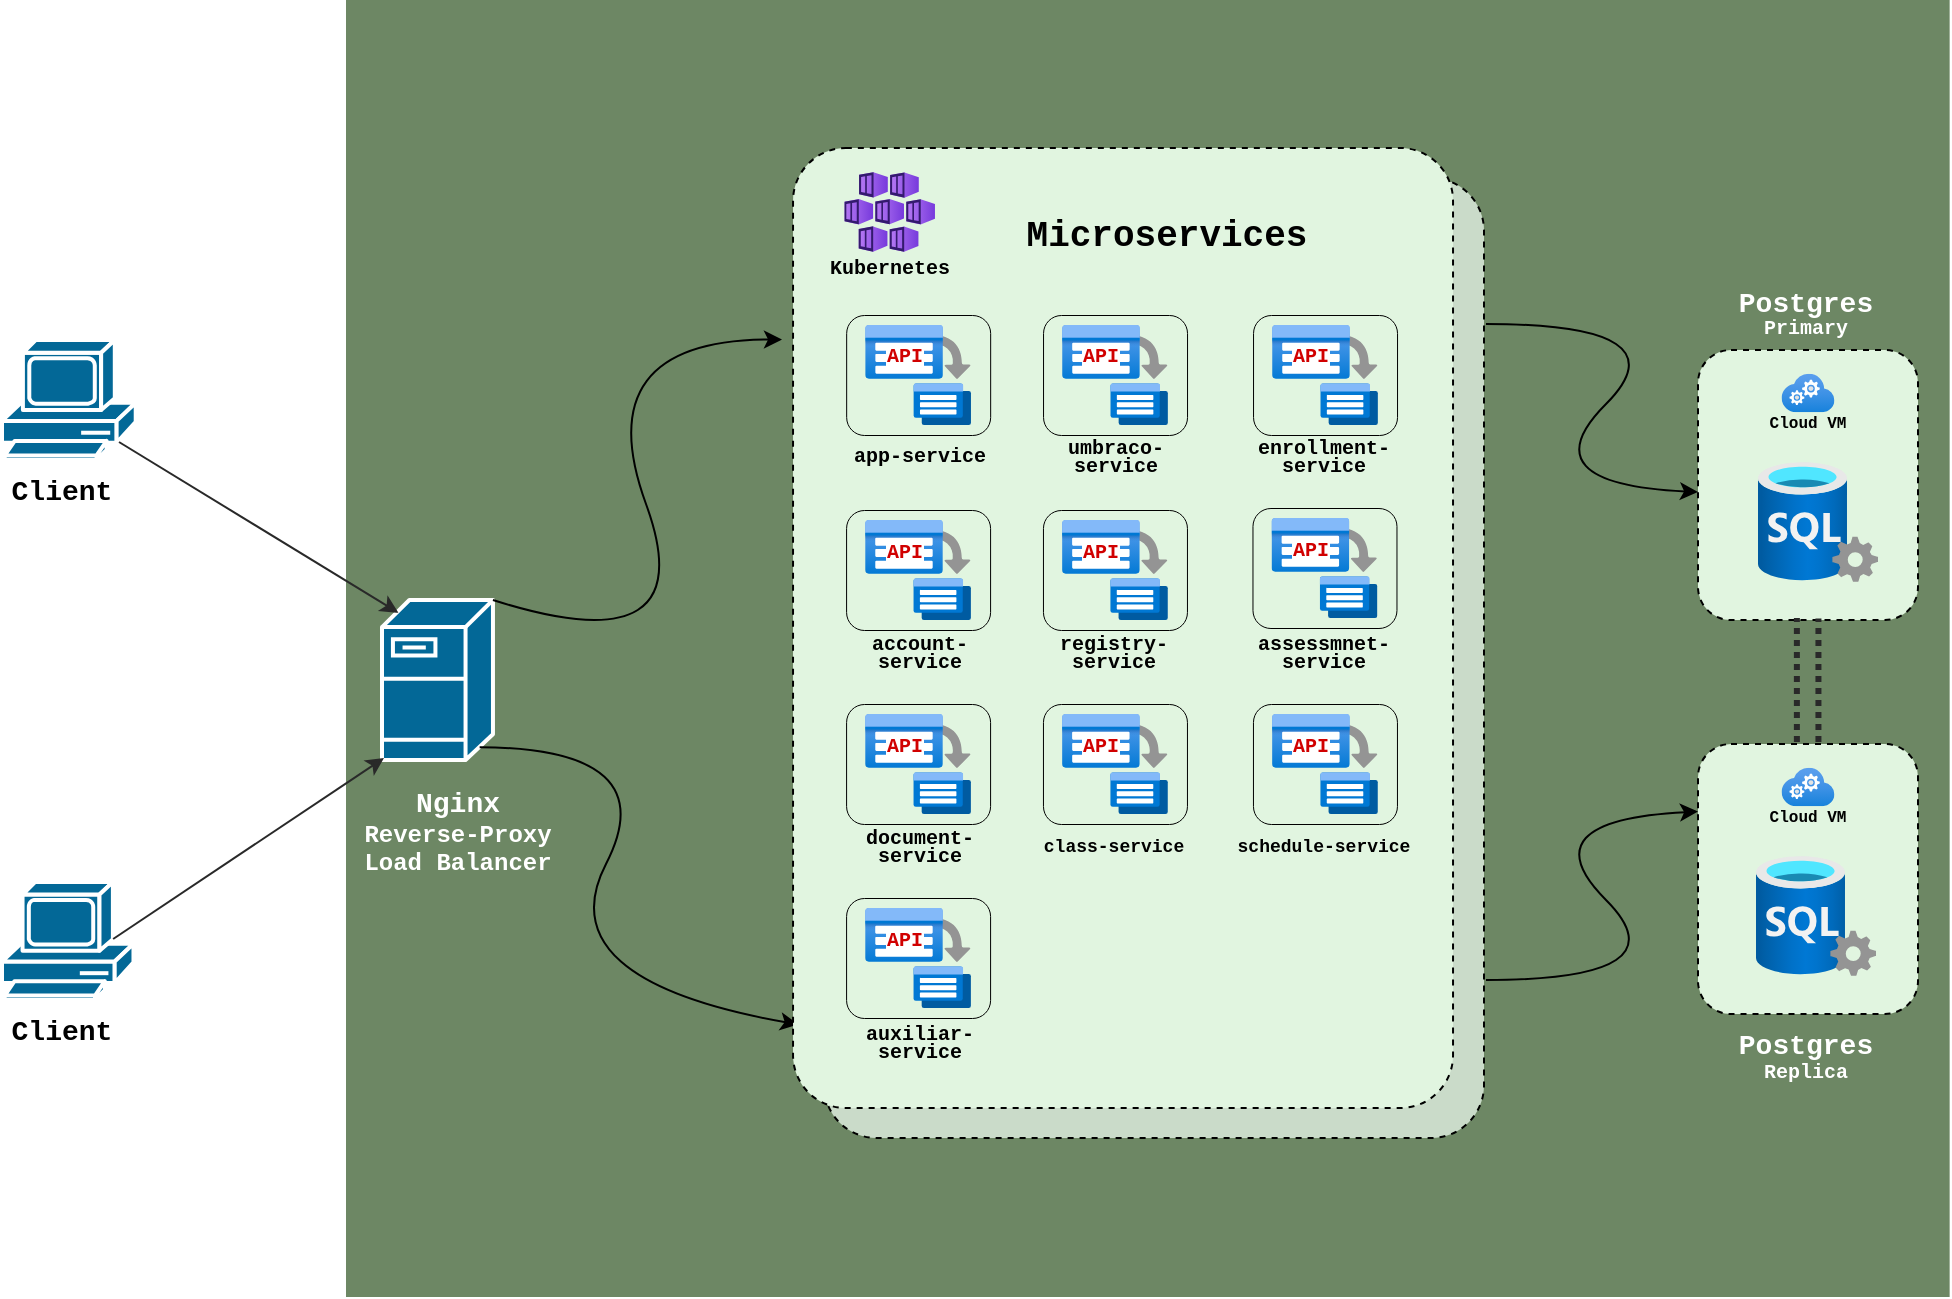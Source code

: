 <mxfile version="24.4.0" type="device">
  <diagram name="Página-1" id="uu4liwRTmOv0-NNaVy6D">
    <mxGraphModel dx="1167" dy="690" grid="1" gridSize="10" guides="1" tooltips="1" connect="1" arrows="1" fold="1" page="1" pageScale="1" pageWidth="1169" pageHeight="827" math="0" shadow="0">
      <root>
        <mxCell id="0" />
        <mxCell id="1" parent="0" />
        <mxCell id="TC8vUOvNlNkhOZIL6Emi-202" value="" style="rounded=0;whiteSpace=wrap;html=1;fillColor=#6d8764;strokeColor=none;fontColor=#ffffff;fontFamily=Courier New;" parent="1" vertex="1">
          <mxGeometry x="270" y="80" width="801.82" height="648.5" as="geometry" />
        </mxCell>
        <mxCell id="n4GQ4mgdJ19G4I2jcScU-217" value="" style="rounded=1;whiteSpace=wrap;html=1;strokeWidth=1;strokeColor=#000000;fillColor=#CADBC9;dashed=1;arcSize=8;fontFamily=Courier New;" parent="1" vertex="1">
          <mxGeometry x="509" y="169" width="330" height="480" as="geometry" />
        </mxCell>
        <mxCell id="TC8vUOvNlNkhOZIL6Emi-3" value="" style="shape=mxgraph.cisco.computers_and_peripherals.pc;sketch=0;html=1;pointerEvents=1;dashed=0;fillColor=#036897;strokeColor=#ffffff;strokeWidth=2;verticalLabelPosition=bottom;verticalAlign=top;align=center;outlineConnect=0;fontFamily=Courier New;" parent="1" vertex="1">
          <mxGeometry x="98" y="250" width="66.86" height="60" as="geometry" />
        </mxCell>
        <mxCell id="TC8vUOvNlNkhOZIL6Emi-4" value="" style="shape=mxgraph.cisco.computers_and_peripherals.pc;sketch=0;html=1;pointerEvents=1;dashed=0;fillColor=#036897;strokeColor=#ffffff;strokeWidth=2;verticalLabelPosition=bottom;verticalAlign=top;align=center;outlineConnect=0;fontFamily=Courier New;" parent="1" vertex="1">
          <mxGeometry x="98" y="521" width="65.74" height="59" as="geometry" />
        </mxCell>
        <mxCell id="TC8vUOvNlNkhOZIL6Emi-5" value="" style="shape=mxgraph.cisco.servers.fileserver;sketch=0;html=1;pointerEvents=1;dashed=0;fillColor=#036897;strokeColor=#ffffff;strokeWidth=2;verticalLabelPosition=bottom;verticalAlign=top;align=center;outlineConnect=0;fontFamily=Courier New;" parent="1" vertex="1">
          <mxGeometry x="288" y="380" width="55.48" height="80" as="geometry" />
        </mxCell>
        <mxCell id="TC8vUOvNlNkhOZIL6Emi-89" value="" style="endArrow=classic;html=1;rounded=0;exitX=0.86;exitY=0.85;exitDx=0;exitDy=0;exitPerimeter=0;entryX=0.13;entryY=0.08;entryDx=0;entryDy=0;entryPerimeter=0;strokeColor=#292929;fontFamily=Courier New;" parent="1" edge="1">
          <mxGeometry width="50" height="50" relative="1" as="geometry">
            <mxPoint x="156.5" y="301" as="sourcePoint" />
            <mxPoint x="296.212" y="386.4" as="targetPoint" />
          </mxGeometry>
        </mxCell>
        <mxCell id="TC8vUOvNlNkhOZIL6Emi-91" value="" style="endArrow=classic;html=1;rounded=0;exitX=0.83;exitY=0.5;exitDx=0;exitDy=0;exitPerimeter=0;strokeColor=#292929;entryX=0;entryY=1;entryDx=0;entryDy=0;entryPerimeter=0;fontFamily=Courier New;" parent="1" edge="1">
          <mxGeometry width="50" height="50" relative="1" as="geometry">
            <mxPoint x="153.564" y="549.5" as="sourcePoint" />
            <mxPoint x="289" y="459" as="targetPoint" />
          </mxGeometry>
        </mxCell>
        <mxCell id="TC8vUOvNlNkhOZIL6Emi-123" value="" style="group;fontFamily=Courier New;" parent="1" vertex="1" connectable="0">
          <mxGeometry x="946" y="255" width="110" height="147.5" as="geometry" />
        </mxCell>
        <mxCell id="TC8vUOvNlNkhOZIL6Emi-106" value="" style="rounded=1;whiteSpace=wrap;html=1;strokeWidth=1;strokeColor=#000000;fillColor=#E1F5E0;dashed=1;fontFamily=Courier New;" parent="TC8vUOvNlNkhOZIL6Emi-123" vertex="1">
          <mxGeometry width="110" height="135" as="geometry" />
        </mxCell>
        <mxCell id="TC8vUOvNlNkhOZIL6Emi-10" value="" style="image;aspect=fixed;html=1;points=[];align=center;fontSize=12;image=img/lib/azure2/databases/SQL_Server.svg;fontFamily=Courier New;" parent="TC8vUOvNlNkhOZIL6Emi-123" vertex="1">
          <mxGeometry x="30" y="56" width="60" height="60" as="geometry" />
        </mxCell>
        <mxCell id="TC8vUOvNlNkhOZIL6Emi-119" value="" style="image;aspect=fixed;html=1;points=[];align=center;fontSize=12;image=img/lib/azure2/compute/Cloud_Services_Classic.svg;fontFamily=Courier New;" parent="TC8vUOvNlNkhOZIL6Emi-123" vertex="1">
          <mxGeometry x="41.73" y="11.92" width="26.54" height="19.17" as="geometry" />
        </mxCell>
        <mxCell id="TC8vUOvNlNkhOZIL6Emi-120" value="&lt;font size=&quot;1&quot; style=&quot;&quot;&gt;&lt;b style=&quot;font-size: 8px;&quot;&gt;Cloud VM&lt;/b&gt;&lt;/font&gt;" style="text;html=1;align=center;verticalAlign=middle;whiteSpace=wrap;rounded=0;spacing=0;labelBorderColor=none;labelBackgroundColor=none;fontFamily=Courier New;" parent="TC8vUOvNlNkhOZIL6Emi-123" vertex="1">
          <mxGeometry x="28" y="32" width="54" height="7.97" as="geometry" />
        </mxCell>
        <mxCell id="TC8vUOvNlNkhOZIL6Emi-124" value="" style="group;fontFamily=Courier New;" parent="1" vertex="1" connectable="0">
          <mxGeometry x="946" y="452" width="110" height="135" as="geometry" />
        </mxCell>
        <mxCell id="TC8vUOvNlNkhOZIL6Emi-125" value="" style="rounded=1;whiteSpace=wrap;html=1;strokeWidth=1;strokeColor=#000000;fillColor=#E1F5E0;dashed=1;fontFamily=Courier New;" parent="TC8vUOvNlNkhOZIL6Emi-124" vertex="1">
          <mxGeometry width="110" height="135" as="geometry" />
        </mxCell>
        <mxCell id="TC8vUOvNlNkhOZIL6Emi-126" value="" style="image;aspect=fixed;html=1;points=[];align=center;fontSize=12;image=img/lib/azure2/databases/SQL_Server.svg;fontFamily=Courier New;" parent="TC8vUOvNlNkhOZIL6Emi-124" vertex="1">
          <mxGeometry x="29" y="56" width="60" height="60" as="geometry" />
        </mxCell>
        <mxCell id="TC8vUOvNlNkhOZIL6Emi-127" value="" style="image;aspect=fixed;html=1;points=[];align=center;fontSize=12;image=img/lib/azure2/compute/Cloud_Services_Classic.svg;fontFamily=Courier New;" parent="TC8vUOvNlNkhOZIL6Emi-124" vertex="1">
          <mxGeometry x="41.73" y="11.92" width="26.54" height="19.17" as="geometry" />
        </mxCell>
        <mxCell id="TC8vUOvNlNkhOZIL6Emi-206" value="&lt;font style=&quot;font-size: 14px;&quot;&gt;&lt;b style=&quot;font-size: 14px;&quot;&gt;Client&lt;/b&gt;&lt;/font&gt;" style="text;html=1;align=center;verticalAlign=middle;whiteSpace=wrap;rounded=0;spacing=0;labelBorderColor=none;labelBackgroundColor=none;fontSize=14;fontFamily=Courier New;" parent="1" vertex="1">
          <mxGeometry x="98.0" y="310" width="60" height="31.5" as="geometry" />
        </mxCell>
        <mxCell id="TC8vUOvNlNkhOZIL6Emi-207" value="&lt;font style=&quot;font-size: 14px;&quot;&gt;&lt;b style=&quot;font-size: 14px;&quot;&gt;Client&lt;/b&gt;&lt;/font&gt;" style="text;html=1;align=center;verticalAlign=middle;whiteSpace=wrap;rounded=0;spacing=0;labelBorderColor=none;labelBackgroundColor=none;fontSize=14;fontFamily=Courier New;" parent="1" vertex="1">
          <mxGeometry x="98.0" y="580" width="60" height="31.5" as="geometry" />
        </mxCell>
        <mxCell id="TC8vUOvNlNkhOZIL6Emi-208" value="&lt;font color=&quot;#ffffff&quot; style=&quot;font-size: 14px;&quot;&gt;&lt;b style=&quot;font-size: 14px;&quot;&gt;Nginx&lt;/b&gt;&lt;/font&gt;&lt;div style=&quot;font-size: 12px;&quot;&gt;&lt;font color=&quot;#ffffff&quot; style=&quot;font-size: 12px;&quot;&gt;&lt;b style=&quot;&quot;&gt;Reverse-Proxy&lt;/b&gt;&lt;/font&gt;&lt;/div&gt;&lt;div style=&quot;font-size: 12px;&quot;&gt;&lt;font color=&quot;#ffffff&quot; style=&quot;font-size: 12px;&quot;&gt;&lt;b style=&quot;&quot;&gt;Load Balancer&lt;/b&gt;&lt;/font&gt;&lt;/div&gt;" style="text;html=1;align=center;verticalAlign=middle;whiteSpace=wrap;rounded=0;spacing=5;labelBorderColor=none;labelBackgroundColor=none;fontSize=14;fontFamily=Courier New;" parent="1" vertex="1">
          <mxGeometry x="270" y="452" width="112" height="87.67" as="geometry" />
        </mxCell>
        <mxCell id="TC8vUOvNlNkhOZIL6Emi-218" value="" style="endArrow=none;dashed=1;html=1;dashPattern=1 1;strokeWidth=3;rounded=0;entryX=0.5;entryY=1;entryDx=0;entryDy=0;exitX=0.5;exitY=0;exitDx=0;exitDy=0;strokeColor=#292929;fontFamily=Courier New;" parent="1" edge="1">
          <mxGeometry width="50" height="50" relative="1" as="geometry">
            <mxPoint x="995.44" y="451" as="sourcePoint" />
            <mxPoint x="995.44" y="389" as="targetPoint" />
          </mxGeometry>
        </mxCell>
        <mxCell id="TC8vUOvNlNkhOZIL6Emi-219" value="" style="endArrow=none;dashed=1;html=1;dashPattern=1 1;strokeWidth=3;rounded=0;entryX=0.598;entryY=1.002;entryDx=0;entryDy=0;exitX=0.598;exitY=0;exitDx=0;exitDy=0;strokeColor=#292929;entryPerimeter=0;exitPerimeter=0;fontFamily=Courier New;" parent="1" edge="1">
          <mxGeometry width="50" height="50" relative="1" as="geometry">
            <mxPoint x="1006.22" y="451" as="sourcePoint" />
            <mxPoint x="1006.22" y="389.27" as="targetPoint" />
          </mxGeometry>
        </mxCell>
        <mxCell id="TC8vUOvNlNkhOZIL6Emi-234" value="&lt;font size=&quot;1&quot; style=&quot;&quot;&gt;&lt;b style=&quot;font-size: 8px;&quot;&gt;Cloud VM&lt;/b&gt;&lt;/font&gt;" style="text;html=1;align=center;verticalAlign=middle;whiteSpace=wrap;rounded=0;spacing=0;labelBorderColor=none;labelBackgroundColor=none;fontFamily=Courier New;" parent="1" vertex="1">
          <mxGeometry x="974" y="483.86" width="54" height="7.97" as="geometry" />
        </mxCell>
        <mxCell id="n4GQ4mgdJ19G4I2jcScU-282" value="" style="curved=1;endArrow=classic;html=1;rounded=0;exitX=1;exitY=0;exitDx=0;exitDy=0;exitPerimeter=0;entryX=0;entryY=0.25;entryDx=0;entryDy=0;fontFamily=Courier New;" parent="1" source="TC8vUOvNlNkhOZIL6Emi-5" target="TC8vUOvNlNkhOZIL6Emi-184" edge="1">
          <mxGeometry width="50" height="50" relative="1" as="geometry">
            <mxPoint x="400" y="414" as="sourcePoint" />
            <mxPoint x="450" y="364" as="targetPoint" />
            <Array as="points">
              <mxPoint x="450" y="414" />
              <mxPoint x="390" y="250" />
            </Array>
          </mxGeometry>
        </mxCell>
        <mxCell id="n4GQ4mgdJ19G4I2jcScU-283" value="" style="curved=1;endArrow=classic;html=1;rounded=0;exitX=0.88;exitY=0.92;exitDx=0;exitDy=0;exitPerimeter=0;fontFamily=Courier New;entryX=0.008;entryY=0.913;entryDx=0;entryDy=0;entryPerimeter=0;" parent="1" source="TC8vUOvNlNkhOZIL6Emi-5" edge="1" target="TC8vUOvNlNkhOZIL6Emi-179">
          <mxGeometry width="50" height="50" relative="1" as="geometry">
            <mxPoint x="380" y="483.86" as="sourcePoint" />
            <mxPoint x="490" y="590" as="targetPoint" />
            <Array as="points">
              <mxPoint x="430" y="454" />
              <mxPoint x="370" y="570" />
            </Array>
          </mxGeometry>
        </mxCell>
        <mxCell id="n4GQ4mgdJ19G4I2jcScU-284" value="" style="curved=1;endArrow=classic;html=1;rounded=0;entryX=0;entryY=0.25;entryDx=0;entryDy=0;fontFamily=Courier New;" parent="1" target="TC8vUOvNlNkhOZIL6Emi-125" edge="1">
          <mxGeometry width="50" height="50" relative="1" as="geometry">
            <mxPoint x="840" y="570" as="sourcePoint" />
            <mxPoint x="910" y="384" as="targetPoint" />
            <Array as="points">
              <mxPoint x="940" y="570" />
              <mxPoint x="860" y="490" />
            </Array>
          </mxGeometry>
        </mxCell>
        <mxCell id="n4GQ4mgdJ19G4I2jcScU-285" value="" style="curved=1;endArrow=classic;html=1;rounded=0;entryX=0;entryY=0.25;entryDx=0;entryDy=0;fontFamily=Courier New;" parent="1" edge="1">
          <mxGeometry width="50" height="50" relative="1" as="geometry">
            <mxPoint x="840" y="242.0" as="sourcePoint" />
            <mxPoint x="946" y="326.0" as="targetPoint" />
            <Array as="points">
              <mxPoint x="940" y="242" />
              <mxPoint x="860" y="322.0" />
            </Array>
          </mxGeometry>
        </mxCell>
        <mxCell id="yYmwtWT3821vcqYw6sua-1" value="&lt;font color=&quot;#ffffff&quot;&gt;&lt;b&gt;Postgres&lt;/b&gt;&lt;/font&gt;&lt;div style=&quot;line-height: 40%;&quot;&gt;&lt;font size=&quot;1&quot; color=&quot;#ffffff&quot;&gt;&lt;b style=&quot;&quot;&gt;Primary&lt;/b&gt;&lt;/font&gt;&lt;/div&gt;" style="text;html=1;align=center;verticalAlign=middle;whiteSpace=wrap;rounded=0;spacing=5;labelBorderColor=none;labelBackgroundColor=none;fontSize=14;fontFamily=Courier New;" vertex="1" parent="1">
          <mxGeometry x="944" y="214.33" width="112" height="40.67" as="geometry" />
        </mxCell>
        <mxCell id="yYmwtWT3821vcqYw6sua-2" value="&lt;font color=&quot;#ffffff&quot;&gt;&lt;b&gt;Postgres&lt;/b&gt;&lt;/font&gt;&lt;div style=&quot;line-height: 50%;&quot;&gt;&lt;font size=&quot;1&quot; color=&quot;#ffffff&quot;&gt;&lt;b style=&quot;&quot;&gt;Replica&lt;/b&gt;&lt;/font&gt;&lt;/div&gt;" style="text;html=1;align=center;verticalAlign=middle;whiteSpace=wrap;rounded=0;spacing=5;labelBorderColor=none;labelBackgroundColor=none;fontSize=14;fontFamily=Courier New;" vertex="1" parent="1">
          <mxGeometry x="944" y="587" width="112" height="40.67" as="geometry" />
        </mxCell>
        <mxCell id="yYmwtWT3821vcqYw6sua-19" value="" style="group" vertex="1" connectable="0" parent="1">
          <mxGeometry x="488" y="154" width="335.52" height="480" as="geometry" />
        </mxCell>
        <mxCell id="TC8vUOvNlNkhOZIL6Emi-184" value="&lt;font size=&quot;1&quot;&gt;&lt;b&gt;&amp;nbsp;&lt;/b&gt;&lt;/font&gt;" style="text;html=1;align=center;verticalAlign=middle;whiteSpace=wrap;rounded=0;spacing=0;labelBorderColor=none;labelBackgroundColor=none;fontFamily=Courier New;" parent="yYmwtWT3821vcqYw6sua-19" vertex="1">
          <mxGeometry y="92" width="55.35" height="15" as="geometry" />
        </mxCell>
        <mxCell id="TC8vUOvNlNkhOZIL6Emi-179" value="" style="rounded=1;whiteSpace=wrap;html=1;strokeWidth=1;strokeColor=#000000;fillColor=#E1F5E0;dashed=1;arcSize=8;fontFamily=Courier New;fontSize=10;" parent="yYmwtWT3821vcqYw6sua-19" vertex="1">
          <mxGeometry x="5.52" width="330" height="480" as="geometry" />
        </mxCell>
        <mxCell id="TC8vUOvNlNkhOZIL6Emi-200" value="&lt;font style=&quot;font-size: 18px;&quot;&gt;&lt;b style=&quot;font-size: 18px;&quot;&gt;Microservices&lt;/b&gt;&lt;/font&gt;" style="text;html=1;align=center;verticalAlign=middle;whiteSpace=wrap;rounded=0;spacing=0;labelBorderColor=none;labelBackgroundColor=none;fontSize=18;fontFamily=Courier New;" parent="yYmwtWT3821vcqYw6sua-19" vertex="1">
          <mxGeometry x="113.65" y="28.5" width="156.87" height="31.5" as="geometry" />
        </mxCell>
        <mxCell id="n4GQ4mgdJ19G4I2jcScU-75" value="" style="group;fontFamily=Courier New;fontSize=9;fontStyle=1" parent="yYmwtWT3821vcqYw6sua-19" vertex="1" connectable="0">
          <mxGeometry x="28.52" y="380" width="80" height="78" as="geometry" />
        </mxCell>
        <mxCell id="yYmwtWT3821vcqYw6sua-18" value="" style="group" vertex="1" connectable="0" parent="n4GQ4mgdJ19G4I2jcScU-75">
          <mxGeometry width="80" height="78" as="geometry" />
        </mxCell>
        <mxCell id="n4GQ4mgdJ19G4I2jcScU-76" value="" style="group;fontFamily=Courier New;fontSize=10;" parent="yYmwtWT3821vcqYw6sua-18" vertex="1" connectable="0">
          <mxGeometry x="12.96" width="62.56" height="55" as="geometry" />
        </mxCell>
        <mxCell id="n4GQ4mgdJ19G4I2jcScU-77" value="" style="image;aspect=fixed;html=1;points=[];align=center;fontSize=10;image=img/lib/azure2/containers/Batch_Accounts.svg;fontFamily=Courier New;" parent="n4GQ4mgdJ19G4I2jcScU-76" vertex="1">
          <mxGeometry width="53.125" height="50" as="geometry" />
        </mxCell>
        <mxCell id="n4GQ4mgdJ19G4I2jcScU-78" value="&lt;font style=&quot;font-size: 10px;&quot; color=&quot;#d10000&quot;&gt;&lt;b style=&quot;font-size: 10px; background-color: rgb(255, 255, 255);&quot;&gt;API&lt;/b&gt;&lt;/font&gt;" style="text;html=1;align=center;verticalAlign=middle;whiteSpace=wrap;rounded=0;fontSize=10;fontFamily=Courier New;" parent="n4GQ4mgdJ19G4I2jcScU-76" vertex="1">
          <mxGeometry x="6.469" y="6.859" width="27.346" height="17.969" as="geometry" />
        </mxCell>
        <mxCell id="n4GQ4mgdJ19G4I2jcScU-79" value="" style="rounded=1;whiteSpace=wrap;html=1;strokeWidth=0.5;fillColor=none;fontFamily=Courier New;fontSize=10;" parent="n4GQ4mgdJ19G4I2jcScU-76" vertex="1">
          <mxGeometry x="-9.44" y="-5" width="72" height="60" as="geometry" />
        </mxCell>
        <mxCell id="n4GQ4mgdJ19G4I2jcScU-80" value="&lt;p style=&quot;line-height: 90%; font-size: 10px;&quot;&gt;&lt;font style=&quot;font-size: 10px;&quot;&gt;&lt;b style=&quot;font-size: 10px;&quot;&gt;auxiliar-service&lt;/b&gt;&lt;/font&gt;&lt;/p&gt;" style="text;html=1;align=center;verticalAlign=middle;whiteSpace=wrap;rounded=0;spacing=0;labelBorderColor=none;labelBackgroundColor=none;fontSize=10;fontFamily=Courier New;" parent="yYmwtWT3821vcqYw6sua-18" vertex="1">
          <mxGeometry y="55" width="80" height="23" as="geometry" />
        </mxCell>
        <mxCell id="n4GQ4mgdJ19G4I2jcScU-81" value="" style="group;fontFamily=Courier New;fontSize=12;" parent="yYmwtWT3821vcqYw6sua-19" vertex="1" connectable="0">
          <mxGeometry x="21.02" y="12" width="65.62" height="59" as="geometry" />
        </mxCell>
        <mxCell id="n4GQ4mgdJ19G4I2jcScU-1" value="" style="image;aspect=fixed;html=1;points=[];align=center;fontSize=10;image=img/lib/azure2/containers/Kubernetes_Services.svg;fontFamily=Courier New;" parent="n4GQ4mgdJ19G4I2jcScU-81" vertex="1">
          <mxGeometry x="10.14" width="45.33" height="40" as="geometry" />
        </mxCell>
        <mxCell id="n4GQ4mgdJ19G4I2jcScU-2" value="&lt;font style=&quot;font-size: 10px;&quot;&gt;&lt;b style=&quot;font-size: 10px;&quot;&gt;Kubernetes&lt;/b&gt;&lt;/font&gt;" style="text;html=1;align=center;verticalAlign=middle;whiteSpace=wrap;rounded=0;spacing=0;labelBorderColor=none;labelBackgroundColor=none;fontSize=10;fontFamily=Courier New;" parent="n4GQ4mgdJ19G4I2jcScU-81" vertex="1">
          <mxGeometry y="36" width="65.62" height="23" as="geometry" />
        </mxCell>
        <mxCell id="yYmwtWT3821vcqYw6sua-9" value="" style="group" vertex="1" connectable="0" parent="yYmwtWT3821vcqYw6sua-19">
          <mxGeometry x="30.56" y="88.5" width="75.52" height="78" as="geometry" />
        </mxCell>
        <mxCell id="TC8vUOvNlNkhOZIL6Emi-185" value="" style="group;fontFamily=Courier New;fontSize=10;" parent="yYmwtWT3821vcqYw6sua-9" vertex="1" connectable="0">
          <mxGeometry x="10.96" width="62.56" height="55" as="geometry" />
        </mxCell>
        <mxCell id="TC8vUOvNlNkhOZIL6Emi-186" value="" style="image;aspect=fixed;html=1;points=[];align=center;fontSize=10;image=img/lib/azure2/containers/Batch_Accounts.svg;fontFamily=Courier New;" parent="TC8vUOvNlNkhOZIL6Emi-185" vertex="1">
          <mxGeometry width="53.125" height="50" as="geometry" />
        </mxCell>
        <mxCell id="TC8vUOvNlNkhOZIL6Emi-187" value="&lt;font style=&quot;font-size: 10px;&quot; color=&quot;#d10000&quot;&gt;&lt;b style=&quot;font-size: 10px; background-color: rgb(255, 255, 255);&quot;&gt;API&lt;/b&gt;&lt;/font&gt;" style="text;html=1;align=center;verticalAlign=middle;whiteSpace=wrap;rounded=0;fontSize=10;fontFamily=Courier New;" parent="TC8vUOvNlNkhOZIL6Emi-185" vertex="1">
          <mxGeometry x="6.469" y="6.859" width="27.346" height="17.969" as="geometry" />
        </mxCell>
        <mxCell id="TC8vUOvNlNkhOZIL6Emi-232" value="" style="rounded=1;whiteSpace=wrap;html=1;strokeWidth=0.5;fillColor=none;fontFamily=Courier New;fontSize=10;" parent="TC8vUOvNlNkhOZIL6Emi-185" vertex="1">
          <mxGeometry x="-9.44" y="-5" width="72" height="60" as="geometry" />
        </mxCell>
        <mxCell id="n4GQ4mgdJ19G4I2jcScU-4" value="&lt;p style=&quot;line-height: 40%;&quot;&gt;&lt;font style=&quot;font-size: 10px;&quot;&gt;app-service&lt;/font&gt;&lt;/p&gt;" style="text;html=1;align=center;verticalAlign=middle;whiteSpace=wrap;rounded=0;spacing=0;labelBorderColor=none;labelBackgroundColor=none;fontSize=9;fontFamily=Courier New;fontStyle=1" parent="yYmwtWT3821vcqYw6sua-9" vertex="1">
          <mxGeometry y="55" width="75.52" height="23" as="geometry" />
        </mxCell>
        <mxCell id="yYmwtWT3821vcqYw6sua-10" value="" style="group" vertex="1" connectable="0" parent="yYmwtWT3821vcqYw6sua-19">
          <mxGeometry x="126.52" y="88.5" width="80" height="78" as="geometry" />
        </mxCell>
        <mxCell id="n4GQ4mgdJ19G4I2jcScU-8" value="" style="group;fontFamily=Courier New;fontSize=10;" parent="yYmwtWT3821vcqYw6sua-10" vertex="1" connectable="0">
          <mxGeometry x="13.44" width="62.56" height="55" as="geometry" />
        </mxCell>
        <mxCell id="n4GQ4mgdJ19G4I2jcScU-9" value="" style="image;aspect=fixed;html=1;points=[];align=center;fontSize=10;image=img/lib/azure2/containers/Batch_Accounts.svg;fontFamily=Courier New;" parent="n4GQ4mgdJ19G4I2jcScU-8" vertex="1">
          <mxGeometry width="53.125" height="50" as="geometry" />
        </mxCell>
        <mxCell id="n4GQ4mgdJ19G4I2jcScU-10" value="&lt;font style=&quot;font-size: 10px;&quot; color=&quot;#d10000&quot;&gt;&lt;b style=&quot;font-size: 10px; background-color: rgb(255, 255, 255);&quot;&gt;API&lt;/b&gt;&lt;/font&gt;" style="text;html=1;align=center;verticalAlign=middle;whiteSpace=wrap;rounded=0;fontSize=10;fontFamily=Courier New;" parent="n4GQ4mgdJ19G4I2jcScU-8" vertex="1">
          <mxGeometry x="6.469" y="6.859" width="27.346" height="17.969" as="geometry" />
        </mxCell>
        <mxCell id="n4GQ4mgdJ19G4I2jcScU-11" value="" style="rounded=1;whiteSpace=wrap;html=1;strokeWidth=0.5;fillColor=none;fontFamily=Courier New;fontSize=10;" parent="n4GQ4mgdJ19G4I2jcScU-8" vertex="1">
          <mxGeometry x="-9.44" y="-5" width="72" height="60" as="geometry" />
        </mxCell>
        <mxCell id="n4GQ4mgdJ19G4I2jcScU-12" value="&lt;p style=&quot;line-height: 90%;&quot;&gt;&lt;font style=&quot;font-size: 10px;&quot;&gt;umbraco-service&lt;/font&gt;&lt;/p&gt;" style="text;html=1;align=center;verticalAlign=middle;whiteSpace=wrap;rounded=0;spacing=0;labelBorderColor=none;labelBackgroundColor=none;fontSize=9;fontFamily=Courier New;fontStyle=1" parent="yYmwtWT3821vcqYw6sua-10" vertex="1">
          <mxGeometry y="55" width="80" height="23" as="geometry" />
        </mxCell>
        <mxCell id="yYmwtWT3821vcqYw6sua-11" value="" style="group" vertex="1" connectable="0" parent="yYmwtWT3821vcqYw6sua-19">
          <mxGeometry x="226.24" y="88.5" width="90" height="78" as="geometry" />
        </mxCell>
        <mxCell id="n4GQ4mgdJ19G4I2jcScU-16" value="" style="group;fontFamily=Courier New;fontSize=10;" parent="yYmwtWT3821vcqYw6sua-11" vertex="1" connectable="0">
          <mxGeometry x="18.72" width="62.56" height="55" as="geometry" />
        </mxCell>
        <mxCell id="n4GQ4mgdJ19G4I2jcScU-17" value="" style="image;aspect=fixed;html=1;points=[];align=center;fontSize=10;image=img/lib/azure2/containers/Batch_Accounts.svg;fontFamily=Courier New;" parent="n4GQ4mgdJ19G4I2jcScU-16" vertex="1">
          <mxGeometry width="53.125" height="50" as="geometry" />
        </mxCell>
        <mxCell id="n4GQ4mgdJ19G4I2jcScU-18" value="&lt;font style=&quot;font-size: 10px;&quot; color=&quot;#d10000&quot;&gt;&lt;b style=&quot;font-size: 10px; background-color: rgb(255, 255, 255);&quot;&gt;API&lt;/b&gt;&lt;/font&gt;" style="text;html=1;align=center;verticalAlign=middle;whiteSpace=wrap;rounded=0;fontSize=10;fontFamily=Courier New;" parent="n4GQ4mgdJ19G4I2jcScU-16" vertex="1">
          <mxGeometry x="6.469" y="6.859" width="27.346" height="17.969" as="geometry" />
        </mxCell>
        <mxCell id="n4GQ4mgdJ19G4I2jcScU-19" value="" style="rounded=1;whiteSpace=wrap;html=1;strokeWidth=0.5;fillColor=none;fontFamily=Courier New;fontSize=10;" parent="n4GQ4mgdJ19G4I2jcScU-16" vertex="1">
          <mxGeometry x="-9.44" y="-5" width="72" height="60" as="geometry" />
        </mxCell>
        <mxCell id="n4GQ4mgdJ19G4I2jcScU-20" value="&lt;p style=&quot;line-height: 90%;&quot;&gt;&lt;font style=&quot;font-size: 10px;&quot;&gt;enrollment-service&lt;/font&gt;&lt;/p&gt;" style="text;html=1;align=center;verticalAlign=middle;whiteSpace=wrap;rounded=0;spacing=0;labelBorderColor=none;labelBackgroundColor=none;fontSize=9;fontFamily=Courier New;fontStyle=1" parent="yYmwtWT3821vcqYw6sua-11" vertex="1">
          <mxGeometry y="55" width="90" height="23" as="geometry" />
        </mxCell>
        <mxCell id="yYmwtWT3821vcqYw6sua-12" value="" style="group" vertex="1" connectable="0" parent="yYmwtWT3821vcqYw6sua-19">
          <mxGeometry x="30.52" y="186" width="75.52" height="78" as="geometry" />
        </mxCell>
        <mxCell id="n4GQ4mgdJ19G4I2jcScU-35" value="" style="group;fontFamily=Courier New;fontSize=10;" parent="yYmwtWT3821vcqYw6sua-12" vertex="1" connectable="0">
          <mxGeometry x="10.96" width="62.56" height="55" as="geometry" />
        </mxCell>
        <mxCell id="n4GQ4mgdJ19G4I2jcScU-36" value="" style="image;aspect=fixed;html=1;points=[];align=center;fontSize=10;image=img/lib/azure2/containers/Batch_Accounts.svg;fontFamily=Courier New;" parent="n4GQ4mgdJ19G4I2jcScU-35" vertex="1">
          <mxGeometry width="53.125" height="50" as="geometry" />
        </mxCell>
        <mxCell id="n4GQ4mgdJ19G4I2jcScU-37" value="&lt;font style=&quot;font-size: 10px;&quot; color=&quot;#d10000&quot;&gt;&lt;b style=&quot;font-size: 10px; background-color: rgb(255, 255, 255);&quot;&gt;API&lt;/b&gt;&lt;/font&gt;" style="text;html=1;align=center;verticalAlign=middle;whiteSpace=wrap;rounded=0;fontSize=10;fontFamily=Courier New;" parent="n4GQ4mgdJ19G4I2jcScU-35" vertex="1">
          <mxGeometry x="6.469" y="6.859" width="27.346" height="17.969" as="geometry" />
        </mxCell>
        <mxCell id="n4GQ4mgdJ19G4I2jcScU-38" value="" style="rounded=1;whiteSpace=wrap;html=1;strokeWidth=0.5;fillColor=none;fontFamily=Courier New;fontSize=10;" parent="n4GQ4mgdJ19G4I2jcScU-35" vertex="1">
          <mxGeometry x="-9.44" y="-5" width="72" height="60" as="geometry" />
        </mxCell>
        <mxCell id="n4GQ4mgdJ19G4I2jcScU-39" value="&lt;p style=&quot;line-height: 90%;&quot;&gt;&lt;font style=&quot;font-size: 10px;&quot;&gt;account-service&lt;/font&gt;&lt;/p&gt;" style="text;html=1;align=center;verticalAlign=middle;whiteSpace=wrap;rounded=0;spacing=0;labelBorderColor=none;labelBackgroundColor=none;fontSize=9;fontFamily=Courier New;fontStyle=1" parent="yYmwtWT3821vcqYw6sua-12" vertex="1">
          <mxGeometry y="55" width="75.52" height="23" as="geometry" />
        </mxCell>
        <mxCell id="yYmwtWT3821vcqYw6sua-13" value="" style="group" vertex="1" connectable="0" parent="yYmwtWT3821vcqYw6sua-19">
          <mxGeometry x="126.48" y="186" width="80" height="78" as="geometry" />
        </mxCell>
        <mxCell id="n4GQ4mgdJ19G4I2jcScU-41" value="" style="group;fontFamily=Courier New;fontSize=10;" parent="yYmwtWT3821vcqYw6sua-13" vertex="1" connectable="0">
          <mxGeometry x="13.44" width="62.56" height="55" as="geometry" />
        </mxCell>
        <mxCell id="n4GQ4mgdJ19G4I2jcScU-42" value="" style="image;aspect=fixed;html=1;points=[];align=center;fontSize=10;image=img/lib/azure2/containers/Batch_Accounts.svg;fontFamily=Courier New;" parent="n4GQ4mgdJ19G4I2jcScU-41" vertex="1">
          <mxGeometry width="53.125" height="50" as="geometry" />
        </mxCell>
        <mxCell id="n4GQ4mgdJ19G4I2jcScU-43" value="&lt;font style=&quot;font-size: 10px;&quot; color=&quot;#d10000&quot;&gt;&lt;b style=&quot;font-size: 10px; background-color: rgb(255, 255, 255);&quot;&gt;API&lt;/b&gt;&lt;/font&gt;" style="text;html=1;align=center;verticalAlign=middle;whiteSpace=wrap;rounded=0;fontSize=10;fontFamily=Courier New;" parent="n4GQ4mgdJ19G4I2jcScU-41" vertex="1">
          <mxGeometry x="6.469" y="6.859" width="27.346" height="17.969" as="geometry" />
        </mxCell>
        <mxCell id="n4GQ4mgdJ19G4I2jcScU-44" value="" style="rounded=1;whiteSpace=wrap;html=1;strokeWidth=0.5;fillColor=none;fontFamily=Courier New;fontSize=10;" parent="n4GQ4mgdJ19G4I2jcScU-41" vertex="1">
          <mxGeometry x="-9.44" y="-5" width="72" height="60" as="geometry" />
        </mxCell>
        <mxCell id="n4GQ4mgdJ19G4I2jcScU-45" value="&lt;p style=&quot;line-height: 90%;&quot;&gt;&lt;font style=&quot;font-size: 10px;&quot;&gt;registry-service&lt;/font&gt;&lt;/p&gt;" style="text;html=1;align=center;verticalAlign=middle;whiteSpace=wrap;rounded=0;spacing=0;labelBorderColor=none;labelBackgroundColor=none;fontSize=9;fontFamily=Courier New;fontStyle=1" parent="yYmwtWT3821vcqYw6sua-13" vertex="1">
          <mxGeometry y="55" width="80" height="23" as="geometry" />
        </mxCell>
        <mxCell id="yYmwtWT3821vcqYw6sua-14" value="" style="group" vertex="1" connectable="0" parent="yYmwtWT3821vcqYw6sua-19">
          <mxGeometry x="226.24" y="180" width="90" height="84" as="geometry" />
        </mxCell>
        <mxCell id="n4GQ4mgdJ19G4I2jcScU-51" value="&lt;p style=&quot;line-height: 90%;&quot;&gt;&lt;font style=&quot;font-size: 10px;&quot;&gt;assessmnet-service&lt;/font&gt;&lt;/p&gt;" style="text;html=1;align=center;verticalAlign=middle;whiteSpace=wrap;rounded=0;spacing=0;labelBorderColor=none;labelBackgroundColor=none;fontSize=9;fontFamily=Courier New;fontStyle=1" parent="yYmwtWT3821vcqYw6sua-14" vertex="1">
          <mxGeometry y="61" width="90" height="23" as="geometry" />
        </mxCell>
        <mxCell id="yYmwtWT3821vcqYw6sua-4" value="" style="group;fontFamily=Courier New;fontSize=10;" vertex="1" connectable="0" parent="yYmwtWT3821vcqYw6sua-14">
          <mxGeometry x="9" width="72" height="60" as="geometry" />
        </mxCell>
        <mxCell id="n4GQ4mgdJ19G4I2jcScU-48" value="" style="image;aspect=fixed;html=1;points=[];align=center;fontSize=10;image=img/lib/azure2/containers/Batch_Accounts.svg;fontFamily=Courier New;" parent="yYmwtWT3821vcqYw6sua-4" vertex="1">
          <mxGeometry x="9.44" y="5" width="53.125" height="50" as="geometry" />
        </mxCell>
        <mxCell id="n4GQ4mgdJ19G4I2jcScU-49" value="&lt;font style=&quot;font-size: 10px;&quot; color=&quot;#d10000&quot;&gt;&lt;b style=&quot;font-size: 10px; background-color: rgb(255, 255, 255);&quot;&gt;API&lt;/b&gt;&lt;/font&gt;" style="text;html=1;align=center;verticalAlign=middle;whiteSpace=wrap;rounded=0;fontSize=10;fontFamily=Courier New;" parent="yYmwtWT3821vcqYw6sua-4" vertex="1">
          <mxGeometry x="15.909" y="11.859" width="27.346" height="17.969" as="geometry" />
        </mxCell>
        <mxCell id="n4GQ4mgdJ19G4I2jcScU-50" value="" style="rounded=1;whiteSpace=wrap;html=1;strokeWidth=0.5;fillColor=none;fontFamily=Courier New;fontSize=10;" parent="yYmwtWT3821vcqYw6sua-4" vertex="1">
          <mxGeometry width="72" height="60" as="geometry" />
        </mxCell>
        <mxCell id="yYmwtWT3821vcqYw6sua-15" value="" style="group" vertex="1" connectable="0" parent="yYmwtWT3821vcqYw6sua-19">
          <mxGeometry x="28.52" y="283" width="80" height="78" as="geometry" />
        </mxCell>
        <mxCell id="n4GQ4mgdJ19G4I2jcScU-53" value="" style="group;fontFamily=Courier New;fontSize=10;" parent="yYmwtWT3821vcqYw6sua-15" vertex="1" connectable="0">
          <mxGeometry x="12.96" width="62.56" height="55" as="geometry" />
        </mxCell>
        <mxCell id="n4GQ4mgdJ19G4I2jcScU-54" value="" style="image;aspect=fixed;html=1;points=[];align=center;fontSize=10;image=img/lib/azure2/containers/Batch_Accounts.svg;fontFamily=Courier New;" parent="n4GQ4mgdJ19G4I2jcScU-53" vertex="1">
          <mxGeometry width="53.125" height="50" as="geometry" />
        </mxCell>
        <mxCell id="n4GQ4mgdJ19G4I2jcScU-55" value="&lt;font style=&quot;font-size: 10px;&quot; color=&quot;#d10000&quot;&gt;&lt;b style=&quot;font-size: 10px; background-color: rgb(255, 255, 255);&quot;&gt;API&lt;/b&gt;&lt;/font&gt;" style="text;html=1;align=center;verticalAlign=middle;whiteSpace=wrap;rounded=0;fontSize=10;fontFamily=Courier New;" parent="n4GQ4mgdJ19G4I2jcScU-53" vertex="1">
          <mxGeometry x="6.469" y="6.859" width="27.346" height="17.969" as="geometry" />
        </mxCell>
        <mxCell id="n4GQ4mgdJ19G4I2jcScU-56" value="" style="rounded=1;whiteSpace=wrap;html=1;strokeWidth=0.5;fillColor=none;fontFamily=Courier New;fontSize=10;" parent="n4GQ4mgdJ19G4I2jcScU-53" vertex="1">
          <mxGeometry x="-9.44" y="-5" width="72" height="60" as="geometry" />
        </mxCell>
        <mxCell id="n4GQ4mgdJ19G4I2jcScU-57" value="&lt;p style=&quot;line-height: 90%;&quot;&gt;&lt;font style=&quot;font-size: 10px;&quot;&gt;document-service&lt;/font&gt;&lt;/p&gt;" style="text;html=1;align=center;verticalAlign=middle;whiteSpace=wrap;rounded=0;spacing=0;labelBorderColor=none;labelBackgroundColor=none;fontSize=9;fontFamily=Courier New;fontStyle=1" parent="yYmwtWT3821vcqYw6sua-15" vertex="1">
          <mxGeometry y="55" width="80" height="23" as="geometry" />
        </mxCell>
        <mxCell id="yYmwtWT3821vcqYw6sua-16" value="" style="group" vertex="1" connectable="0" parent="yYmwtWT3821vcqYw6sua-19">
          <mxGeometry x="126.48" y="283" width="80" height="78" as="geometry" />
        </mxCell>
        <mxCell id="n4GQ4mgdJ19G4I2jcScU-59" value="" style="group;fontFamily=Courier New;fontSize=10;" parent="yYmwtWT3821vcqYw6sua-16" vertex="1" connectable="0">
          <mxGeometry x="13.44" width="62.56" height="55" as="geometry" />
        </mxCell>
        <mxCell id="n4GQ4mgdJ19G4I2jcScU-60" value="" style="image;aspect=fixed;html=1;points=[];align=center;fontSize=10;image=img/lib/azure2/containers/Batch_Accounts.svg;fontFamily=Courier New;" parent="n4GQ4mgdJ19G4I2jcScU-59" vertex="1">
          <mxGeometry width="53.125" height="50" as="geometry" />
        </mxCell>
        <mxCell id="n4GQ4mgdJ19G4I2jcScU-61" value="&lt;font style=&quot;font-size: 10px;&quot; color=&quot;#d10000&quot;&gt;&lt;b style=&quot;font-size: 10px; background-color: rgb(255, 255, 255);&quot;&gt;API&lt;/b&gt;&lt;/font&gt;" style="text;html=1;align=center;verticalAlign=middle;whiteSpace=wrap;rounded=0;fontSize=10;fontFamily=Courier New;" parent="n4GQ4mgdJ19G4I2jcScU-59" vertex="1">
          <mxGeometry x="6.469" y="6.859" width="27.346" height="17.969" as="geometry" />
        </mxCell>
        <mxCell id="n4GQ4mgdJ19G4I2jcScU-62" value="" style="rounded=1;whiteSpace=wrap;html=1;strokeWidth=0.5;fillColor=none;fontFamily=Courier New;fontSize=10;" parent="n4GQ4mgdJ19G4I2jcScU-59" vertex="1">
          <mxGeometry x="-9.44" y="-5" width="72" height="60" as="geometry" />
        </mxCell>
        <mxCell id="n4GQ4mgdJ19G4I2jcScU-63" value="&lt;p style=&quot;line-height: 90%; font-size: 9px;&quot;&gt;&lt;font style=&quot;font-size: 9px;&quot;&gt;&lt;span style=&quot;font-size: 9px;&quot;&gt;class-service&lt;/span&gt;&lt;/font&gt;&lt;/p&gt;" style="text;html=1;align=center;verticalAlign=middle;whiteSpace=wrap;rounded=0;spacing=0;labelBorderColor=none;labelBackgroundColor=none;fontSize=9;fontFamily=Courier New;fontStyle=1" parent="yYmwtWT3821vcqYw6sua-16" vertex="1">
          <mxGeometry y="55" width="80" height="23" as="geometry" />
        </mxCell>
        <mxCell id="yYmwtWT3821vcqYw6sua-17" value="" style="group" vertex="1" connectable="0" parent="yYmwtWT3821vcqYw6sua-19">
          <mxGeometry x="226.2" y="283" width="90" height="78" as="geometry" />
        </mxCell>
        <mxCell id="n4GQ4mgdJ19G4I2jcScU-65" value="" style="group;fontFamily=Courier New;fontSize=10;" parent="yYmwtWT3821vcqYw6sua-17" vertex="1" connectable="0">
          <mxGeometry x="18.72" width="62.56" height="55" as="geometry" />
        </mxCell>
        <mxCell id="n4GQ4mgdJ19G4I2jcScU-66" value="" style="image;aspect=fixed;html=1;points=[];align=center;fontSize=10;image=img/lib/azure2/containers/Batch_Accounts.svg;fontFamily=Courier New;" parent="n4GQ4mgdJ19G4I2jcScU-65" vertex="1">
          <mxGeometry width="53.125" height="50" as="geometry" />
        </mxCell>
        <mxCell id="n4GQ4mgdJ19G4I2jcScU-67" value="&lt;font style=&quot;font-size: 10px;&quot; color=&quot;#d10000&quot;&gt;&lt;b style=&quot;font-size: 10px; background-color: rgb(255, 255, 255);&quot;&gt;API&lt;/b&gt;&lt;/font&gt;" style="text;html=1;align=center;verticalAlign=middle;whiteSpace=wrap;rounded=0;fontSize=10;fontFamily=Courier New;" parent="n4GQ4mgdJ19G4I2jcScU-65" vertex="1">
          <mxGeometry x="6.469" y="6.859" width="27.346" height="17.969" as="geometry" />
        </mxCell>
        <mxCell id="n4GQ4mgdJ19G4I2jcScU-68" value="" style="rounded=1;whiteSpace=wrap;html=1;strokeWidth=0.5;fillColor=none;fontFamily=Courier New;fontSize=10;" parent="n4GQ4mgdJ19G4I2jcScU-65" vertex="1">
          <mxGeometry x="-9.44" y="-5" width="72" height="60" as="geometry" />
        </mxCell>
        <mxCell id="n4GQ4mgdJ19G4I2jcScU-69" value="&lt;p style=&quot;line-height: 40%; font-size: 9px;&quot;&gt;&lt;font style=&quot;font-size: 9px;&quot;&gt;&lt;span style=&quot;font-size: 9px;&quot;&gt;schedule-service&lt;/span&gt;&lt;/font&gt;&lt;/p&gt;" style="text;html=1;align=center;verticalAlign=middle;whiteSpace=wrap;rounded=0;spacing=0;labelBorderColor=none;labelBackgroundColor=none;fontSize=9;fontFamily=Courier New;fontStyle=1" parent="yYmwtWT3821vcqYw6sua-17" vertex="1">
          <mxGeometry y="55" width="90" height="23" as="geometry" />
        </mxCell>
      </root>
    </mxGraphModel>
  </diagram>
</mxfile>
